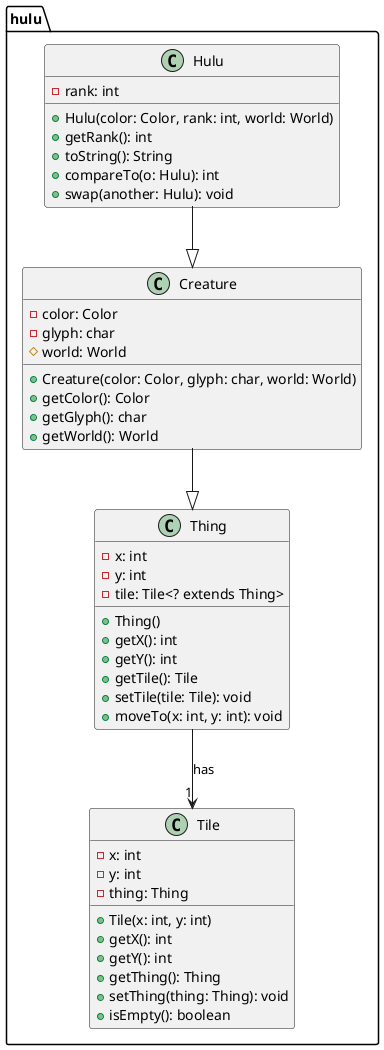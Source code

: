 @startuml
package "hulu" {

    class Thing {
        -x: int
        -y: int
        -tile: Tile<? extends Thing>
        +Thing()
        +getX(): int
        +getY(): int
        +getTile(): Tile
        +setTile(tile: Tile): void
        +moveTo(x: int, y: int): void
    }

    class Creature {
        -color: Color
        -glyph: char
        #world: World
        +Creature(color: Color, glyph: char, world: World)
        +getColor(): Color
        +getGlyph(): char
        +getWorld(): World
    }

    class Hulu {
        -rank: int
        +Hulu(color: Color, rank: int, world: World)
        +getRank(): int
        +toString(): String
        +compareTo(o: Hulu): int
        +swap(another: Hulu): void
    }
    class Tile{
        -x: int
        -y: int
        -thing: Thing
        +Tile(x: int, y: int)
        +getX(): int
        +getY(): int
        +getThing(): Thing
        +setThing(thing: Thing): void
        +isEmpty(): boolean
    }

    Creature --|> Thing
    Hulu --|> Creature
    Thing --> "1" Tile : has

}

@enduml